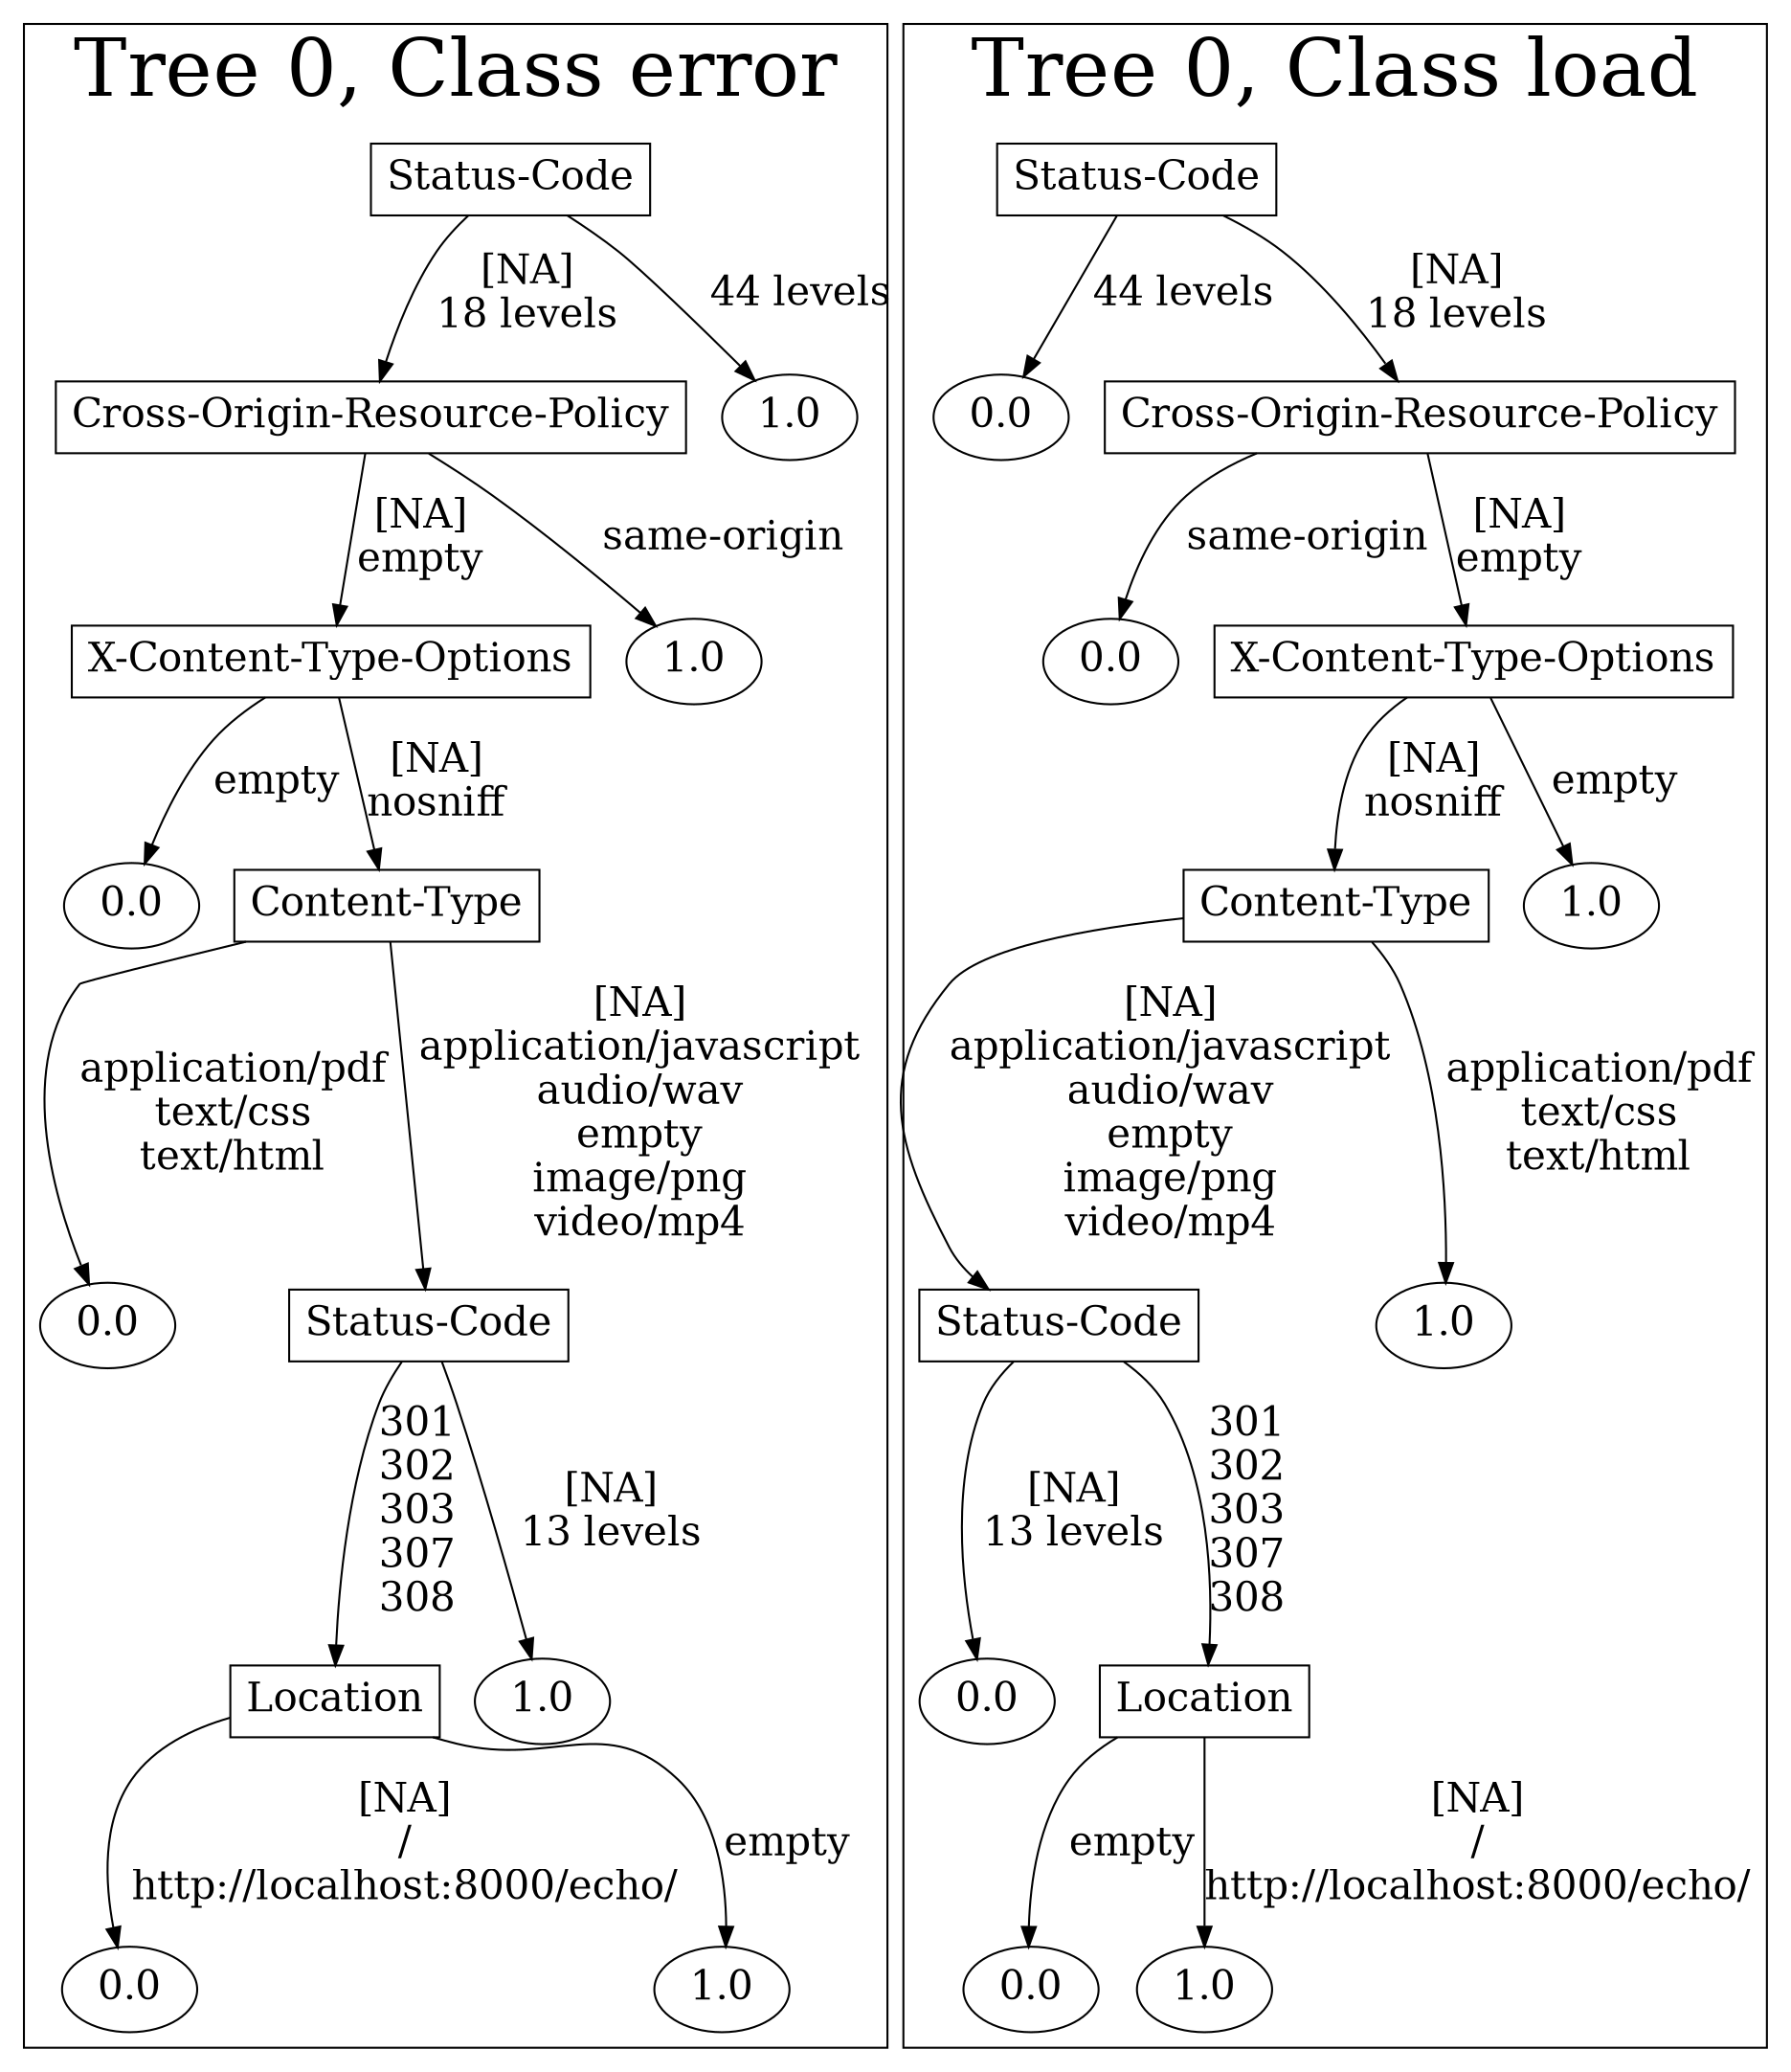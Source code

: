 /*
Generated by:
    http://https://github.com/h2oai/h2o-3/tree/master/h2o-genmodel/src/main/java/hex/genmodel/tools/PrintMojo.java
*/

/*
On a mac:

$ brew install graphviz
$ dot -Tpng file.gv -o file.png
$ open file.png
*/

digraph G {

subgraph cluster_0 {
/* Nodes */

/* Level 0 */
{
"SG_0_Node_0" [shape=box, fontsize=20, label="Status-Code"]
}

/* Level 1 */
{
"SG_0_Node_1" [shape=box, fontsize=20, label="Cross-Origin-Resource-Policy"]
"SG_0_Node_6" [fontsize=20, label="1.0"]
}

/* Level 2 */
{
"SG_0_Node_2" [shape=box, fontsize=20, label="X-Content-Type-Options"]
"SG_0_Node_7" [fontsize=20, label="1.0"]
}

/* Level 3 */
{
"SG_0_Node_8" [fontsize=20, label="0.0"]
"SG_0_Node_3" [shape=box, fontsize=20, label="Content-Type"]
}

/* Level 4 */
{
"SG_0_Node_9" [fontsize=20, label="0.0"]
"SG_0_Node_4" [shape=box, fontsize=20, label="Status-Code"]
}

/* Level 5 */
{
"SG_0_Node_5" [shape=box, fontsize=20, label="Location"]
"SG_0_Node_10" [fontsize=20, label="1.0"]
}

/* Level 6 */
{
"SG_0_Node_11" [fontsize=20, label="0.0"]
"SG_0_Node_12" [fontsize=20, label="1.0"]
}

/* Edges */
"SG_0_Node_0" -> "SG_0_Node_1" [fontsize=20, label="[NA]
18 levels
"]
"SG_0_Node_0" -> "SG_0_Node_6" [fontsize=20, label="44 levels
"]
"SG_0_Node_1" -> "SG_0_Node_2" [fontsize=20, label="[NA]
empty
"]
"SG_0_Node_1" -> "SG_0_Node_7" [fontsize=20, label="same-origin
"]
"SG_0_Node_2" -> "SG_0_Node_8" [fontsize=20, label="empty
"]
"SG_0_Node_2" -> "SG_0_Node_3" [fontsize=20, label="[NA]
nosniff
"]
"SG_0_Node_3" -> "SG_0_Node_9" [fontsize=20, label="application/pdf
text/css
text/html
"]
"SG_0_Node_3" -> "SG_0_Node_4" [fontsize=20, label="[NA]
application/javascript
audio/wav
empty
image/png
video/mp4
"]
"SG_0_Node_4" -> "SG_0_Node_5" [fontsize=20, label="301
302
303
307
308
"]
"SG_0_Node_4" -> "SG_0_Node_10" [fontsize=20, label="[NA]
13 levels
"]
"SG_0_Node_5" -> "SG_0_Node_11" [fontsize=20, label="[NA]
/
http://localhost:8000/echo/
"]
"SG_0_Node_5" -> "SG_0_Node_12" [fontsize=20, label="empty
"]

fontsize=40
label="Tree 0, Class error"
}

subgraph cluster_1 {
/* Nodes */

/* Level 0 */
{
"SG_1_Node_0" [shape=box, fontsize=20, label="Status-Code"]
}

/* Level 1 */
{
"SG_1_Node_6" [fontsize=20, label="0.0"]
"SG_1_Node_1" [shape=box, fontsize=20, label="Cross-Origin-Resource-Policy"]
}

/* Level 2 */
{
"SG_1_Node_7" [fontsize=20, label="0.0"]
"SG_1_Node_2" [shape=box, fontsize=20, label="X-Content-Type-Options"]
}

/* Level 3 */
{
"SG_1_Node_3" [shape=box, fontsize=20, label="Content-Type"]
"SG_1_Node_8" [fontsize=20, label="1.0"]
}

/* Level 4 */
{
"SG_1_Node_4" [shape=box, fontsize=20, label="Status-Code"]
"SG_1_Node_9" [fontsize=20, label="1.0"]
}

/* Level 5 */
{
"SG_1_Node_10" [fontsize=20, label="0.0"]
"SG_1_Node_5" [shape=box, fontsize=20, label="Location"]
}

/* Level 6 */
{
"SG_1_Node_11" [fontsize=20, label="0.0"]
"SG_1_Node_12" [fontsize=20, label="1.0"]
}

/* Edges */
"SG_1_Node_0" -> "SG_1_Node_6" [fontsize=20, label="44 levels
"]
"SG_1_Node_0" -> "SG_1_Node_1" [fontsize=20, label="[NA]
18 levels
"]
"SG_1_Node_1" -> "SG_1_Node_7" [fontsize=20, label="same-origin
"]
"SG_1_Node_1" -> "SG_1_Node_2" [fontsize=20, label="[NA]
empty
"]
"SG_1_Node_2" -> "SG_1_Node_3" [fontsize=20, label="[NA]
nosniff
"]
"SG_1_Node_2" -> "SG_1_Node_8" [fontsize=20, label="empty
"]
"SG_1_Node_3" -> "SG_1_Node_4" [fontsize=20, label="[NA]
application/javascript
audio/wav
empty
image/png
video/mp4
"]
"SG_1_Node_3" -> "SG_1_Node_9" [fontsize=20, label="application/pdf
text/css
text/html
"]
"SG_1_Node_4" -> "SG_1_Node_10" [fontsize=20, label="[NA]
13 levels
"]
"SG_1_Node_4" -> "SG_1_Node_5" [fontsize=20, label="301
302
303
307
308
"]
"SG_1_Node_5" -> "SG_1_Node_11" [fontsize=20, label="empty
"]
"SG_1_Node_5" -> "SG_1_Node_12" [fontsize=20, label="[NA]
/
http://localhost:8000/echo/
"]

fontsize=40
label="Tree 0, Class load"
}

}

